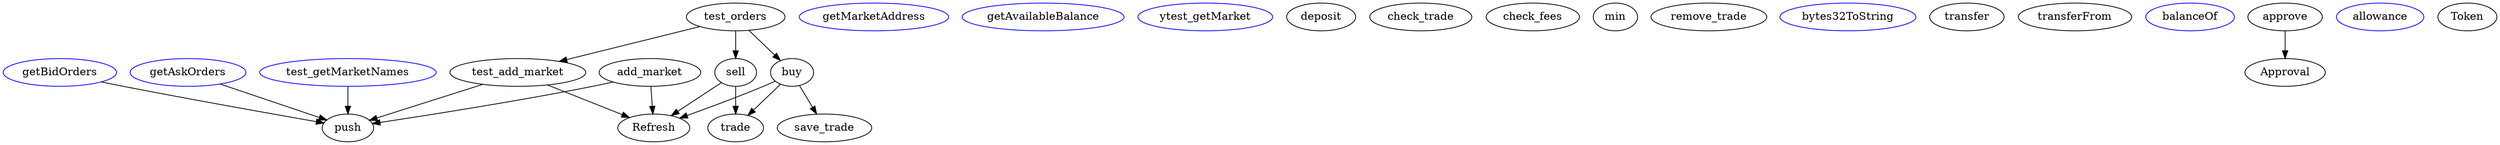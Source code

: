 strict digraph {
  test_add_market
  push
  Refresh
  getMarketAddress [color=blue]
  getAvailableBalance [color=blue]
  getBidOrders [color=blue]
  getAskOrders [color=blue]
  test_getMarketNames [color=blue]
  ytest_getMarket [color=blue]
  add_market
  deposit
  check_trade
  check_fees
  buy
  save_trade
  trade
  sell
  min
  remove_trade
  test_orders
  bytes32ToString [color=blue]
  transfer
  transferFrom
  balanceOf [color=blue]
  approve
  Approval
  allowance [color=blue]
  Token
  test_add_market -> push
  test_add_market -> Refresh
  getBidOrders -> push
  getAskOrders -> push
  test_getMarketNames -> push
  add_market -> push
  add_market -> Refresh
  buy -> save_trade
  buy -> trade
  buy -> Refresh
  sell -> trade
  sell -> Refresh
  test_orders -> test_add_market
  test_orders -> sell
  test_orders -> buy
  approve -> Approval
}

